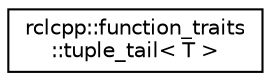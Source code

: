 digraph "Graphical Class Hierarchy"
{
  edge [fontname="Helvetica",fontsize="10",labelfontname="Helvetica",labelfontsize="10"];
  node [fontname="Helvetica",fontsize="10",shape=record];
  rankdir="LR";
  Node0 [label="rclcpp::function_traits\l::tuple_tail\< T \>",height=0.2,width=0.4,color="black", fillcolor="white", style="filled",URL="$structrclcpp_1_1function__traits_1_1tuple__tail.html"];
}
